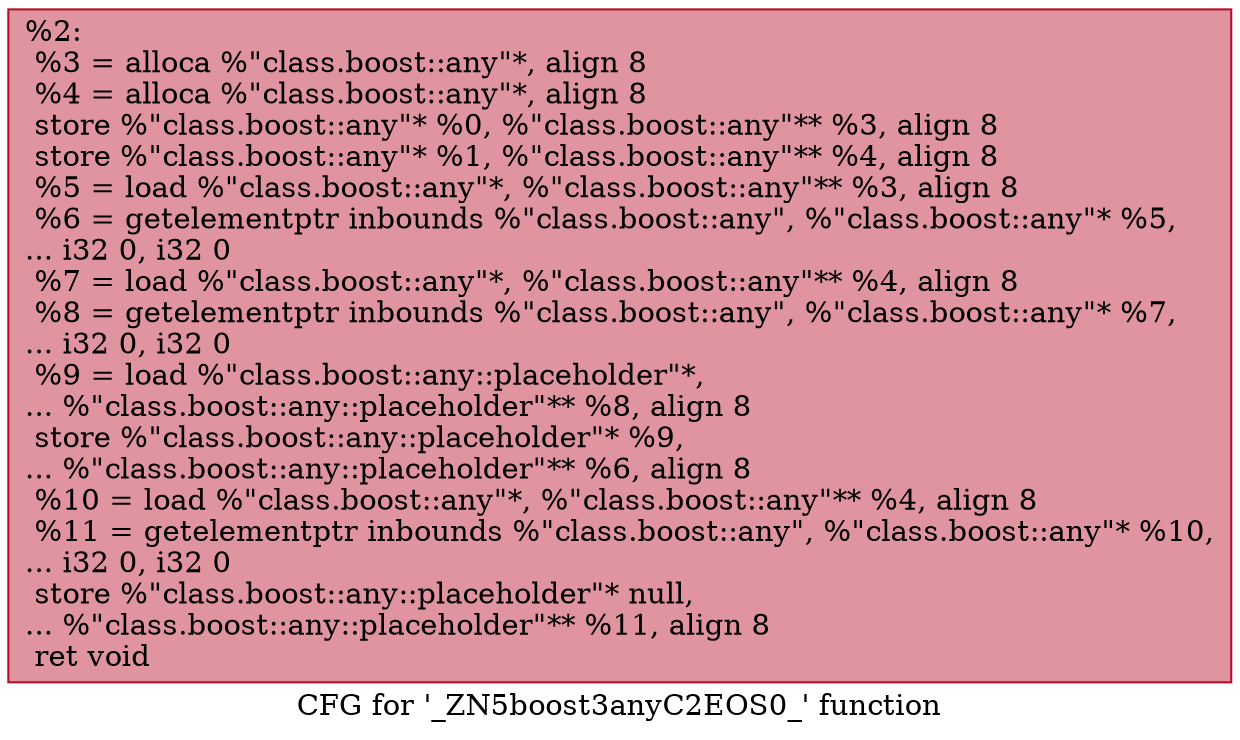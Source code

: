 digraph "CFG for '_ZN5boost3anyC2EOS0_' function" {
	label="CFG for '_ZN5boost3anyC2EOS0_' function";

	Node0x55aa9bb79110 [shape=record,color="#b70d28ff", style=filled, fillcolor="#b70d2870",label="{%2:\l  %3 = alloca %\"class.boost::any\"*, align 8\l  %4 = alloca %\"class.boost::any\"*, align 8\l  store %\"class.boost::any\"* %0, %\"class.boost::any\"** %3, align 8\l  store %\"class.boost::any\"* %1, %\"class.boost::any\"** %4, align 8\l  %5 = load %\"class.boost::any\"*, %\"class.boost::any\"** %3, align 8\l  %6 = getelementptr inbounds %\"class.boost::any\", %\"class.boost::any\"* %5,\l... i32 0, i32 0\l  %7 = load %\"class.boost::any\"*, %\"class.boost::any\"** %4, align 8\l  %8 = getelementptr inbounds %\"class.boost::any\", %\"class.boost::any\"* %7,\l... i32 0, i32 0\l  %9 = load %\"class.boost::any::placeholder\"*,\l... %\"class.boost::any::placeholder\"** %8, align 8\l  store %\"class.boost::any::placeholder\"* %9,\l... %\"class.boost::any::placeholder\"** %6, align 8\l  %10 = load %\"class.boost::any\"*, %\"class.boost::any\"** %4, align 8\l  %11 = getelementptr inbounds %\"class.boost::any\", %\"class.boost::any\"* %10,\l... i32 0, i32 0\l  store %\"class.boost::any::placeholder\"* null,\l... %\"class.boost::any::placeholder\"** %11, align 8\l  ret void\l}"];
}
